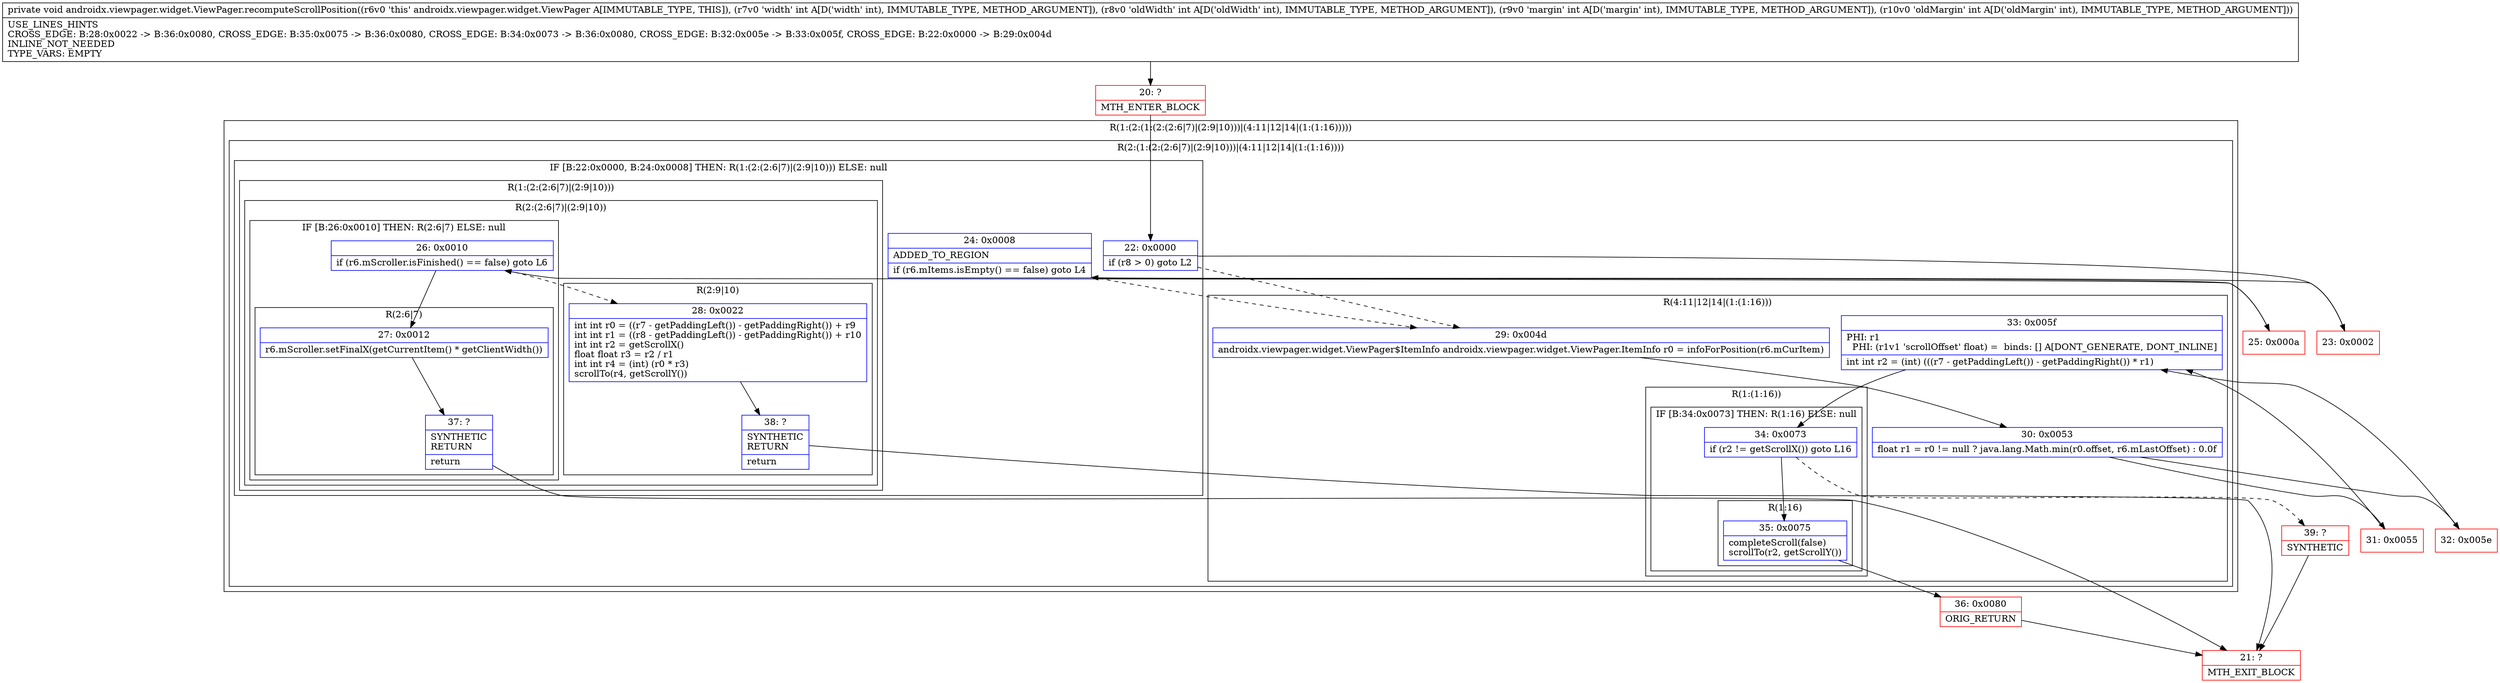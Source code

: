 digraph "CFG forandroidx.viewpager.widget.ViewPager.recomputeScrollPosition(IIII)V" {
subgraph cluster_Region_532461879 {
label = "R(1:(2:(1:(2:(2:6|7)|(2:9|10)))|(4:11|12|14|(1:(1:16)))))";
node [shape=record,color=blue];
subgraph cluster_Region_1996272462 {
label = "R(2:(1:(2:(2:6|7)|(2:9|10)))|(4:11|12|14|(1:(1:16))))";
node [shape=record,color=blue];
subgraph cluster_IfRegion_1158993590 {
label = "IF [B:22:0x0000, B:24:0x0008] THEN: R(1:(2:(2:6|7)|(2:9|10))) ELSE: null";
node [shape=record,color=blue];
Node_22 [shape=record,label="{22\:\ 0x0000|if (r8 \> 0) goto L2\l}"];
Node_24 [shape=record,label="{24\:\ 0x0008|ADDED_TO_REGION\l|if (r6.mItems.isEmpty() == false) goto L4\l}"];
subgraph cluster_Region_984628934 {
label = "R(1:(2:(2:6|7)|(2:9|10)))";
node [shape=record,color=blue];
subgraph cluster_Region_1086279078 {
label = "R(2:(2:6|7)|(2:9|10))";
node [shape=record,color=blue];
subgraph cluster_IfRegion_1405804604 {
label = "IF [B:26:0x0010] THEN: R(2:6|7) ELSE: null";
node [shape=record,color=blue];
Node_26 [shape=record,label="{26\:\ 0x0010|if (r6.mScroller.isFinished() == false) goto L6\l}"];
subgraph cluster_Region_805842325 {
label = "R(2:6|7)";
node [shape=record,color=blue];
Node_27 [shape=record,label="{27\:\ 0x0012|r6.mScroller.setFinalX(getCurrentItem() * getClientWidth())\l}"];
Node_37 [shape=record,label="{37\:\ ?|SYNTHETIC\lRETURN\l|return\l}"];
}
}
subgraph cluster_Region_1346966781 {
label = "R(2:9|10)";
node [shape=record,color=blue];
Node_28 [shape=record,label="{28\:\ 0x0022|int int r0 = ((r7 \- getPaddingLeft()) \- getPaddingRight()) + r9\lint int r1 = ((r8 \- getPaddingLeft()) \- getPaddingRight()) + r10\lint int r2 = getScrollX()\lfloat float r3 = r2 \/ r1\lint int r4 = (int) (r0 * r3)\lscrollTo(r4, getScrollY())\l}"];
Node_38 [shape=record,label="{38\:\ ?|SYNTHETIC\lRETURN\l|return\l}"];
}
}
}
}
subgraph cluster_Region_1098805628 {
label = "R(4:11|12|14|(1:(1:16)))";
node [shape=record,color=blue];
Node_29 [shape=record,label="{29\:\ 0x004d|androidx.viewpager.widget.ViewPager$ItemInfo androidx.viewpager.widget.ViewPager.ItemInfo r0 = infoForPosition(r6.mCurItem)\l}"];
Node_30 [shape=record,label="{30\:\ 0x0053|float r1 = r0 != null ? java.lang.Math.min(r0.offset, r6.mLastOffset) : 0.0f\l}"];
Node_33 [shape=record,label="{33\:\ 0x005f|PHI: r1 \l  PHI: (r1v1 'scrollOffset' float) =  binds: [] A[DONT_GENERATE, DONT_INLINE]\l|int int r2 = (int) (((r7 \- getPaddingLeft()) \- getPaddingRight()) * r1)\l}"];
subgraph cluster_Region_200631132 {
label = "R(1:(1:16))";
node [shape=record,color=blue];
subgraph cluster_IfRegion_264432125 {
label = "IF [B:34:0x0073] THEN: R(1:16) ELSE: null";
node [shape=record,color=blue];
Node_34 [shape=record,label="{34\:\ 0x0073|if (r2 != getScrollX()) goto L16\l}"];
subgraph cluster_Region_125612428 {
label = "R(1:16)";
node [shape=record,color=blue];
Node_35 [shape=record,label="{35\:\ 0x0075|completeScroll(false)\lscrollTo(r2, getScrollY())\l}"];
}
}
}
}
}
}
Node_20 [shape=record,color=red,label="{20\:\ ?|MTH_ENTER_BLOCK\l}"];
Node_23 [shape=record,color=red,label="{23\:\ 0x0002}"];
Node_25 [shape=record,color=red,label="{25\:\ 0x000a}"];
Node_21 [shape=record,color=red,label="{21\:\ ?|MTH_EXIT_BLOCK\l}"];
Node_31 [shape=record,color=red,label="{31\:\ 0x0055}"];
Node_36 [shape=record,color=red,label="{36\:\ 0x0080|ORIG_RETURN\l}"];
Node_39 [shape=record,color=red,label="{39\:\ ?|SYNTHETIC\l}"];
Node_32 [shape=record,color=red,label="{32\:\ 0x005e}"];
MethodNode[shape=record,label="{private void androidx.viewpager.widget.ViewPager.recomputeScrollPosition((r6v0 'this' androidx.viewpager.widget.ViewPager A[IMMUTABLE_TYPE, THIS]), (r7v0 'width' int A[D('width' int), IMMUTABLE_TYPE, METHOD_ARGUMENT]), (r8v0 'oldWidth' int A[D('oldWidth' int), IMMUTABLE_TYPE, METHOD_ARGUMENT]), (r9v0 'margin' int A[D('margin' int), IMMUTABLE_TYPE, METHOD_ARGUMENT]), (r10v0 'oldMargin' int A[D('oldMargin' int), IMMUTABLE_TYPE, METHOD_ARGUMENT]))  | USE_LINES_HINTS\lCROSS_EDGE: B:28:0x0022 \-\> B:36:0x0080, CROSS_EDGE: B:35:0x0075 \-\> B:36:0x0080, CROSS_EDGE: B:34:0x0073 \-\> B:36:0x0080, CROSS_EDGE: B:32:0x005e \-\> B:33:0x005f, CROSS_EDGE: B:22:0x0000 \-\> B:29:0x004d\lINLINE_NOT_NEEDED\lTYPE_VARS: EMPTY\l}"];
MethodNode -> Node_20;Node_22 -> Node_23;
Node_22 -> Node_29[style=dashed];
Node_24 -> Node_25;
Node_24 -> Node_29[style=dashed];
Node_26 -> Node_27;
Node_26 -> Node_28[style=dashed];
Node_27 -> Node_37;
Node_37 -> Node_21;
Node_28 -> Node_38;
Node_38 -> Node_21;
Node_29 -> Node_30;
Node_30 -> Node_31;
Node_30 -> Node_32;
Node_33 -> Node_34;
Node_34 -> Node_35;
Node_34 -> Node_39[style=dashed];
Node_35 -> Node_36;
Node_20 -> Node_22;
Node_23 -> Node_24;
Node_25 -> Node_26;
Node_31 -> Node_33;
Node_36 -> Node_21;
Node_39 -> Node_21;
Node_32 -> Node_33;
}

